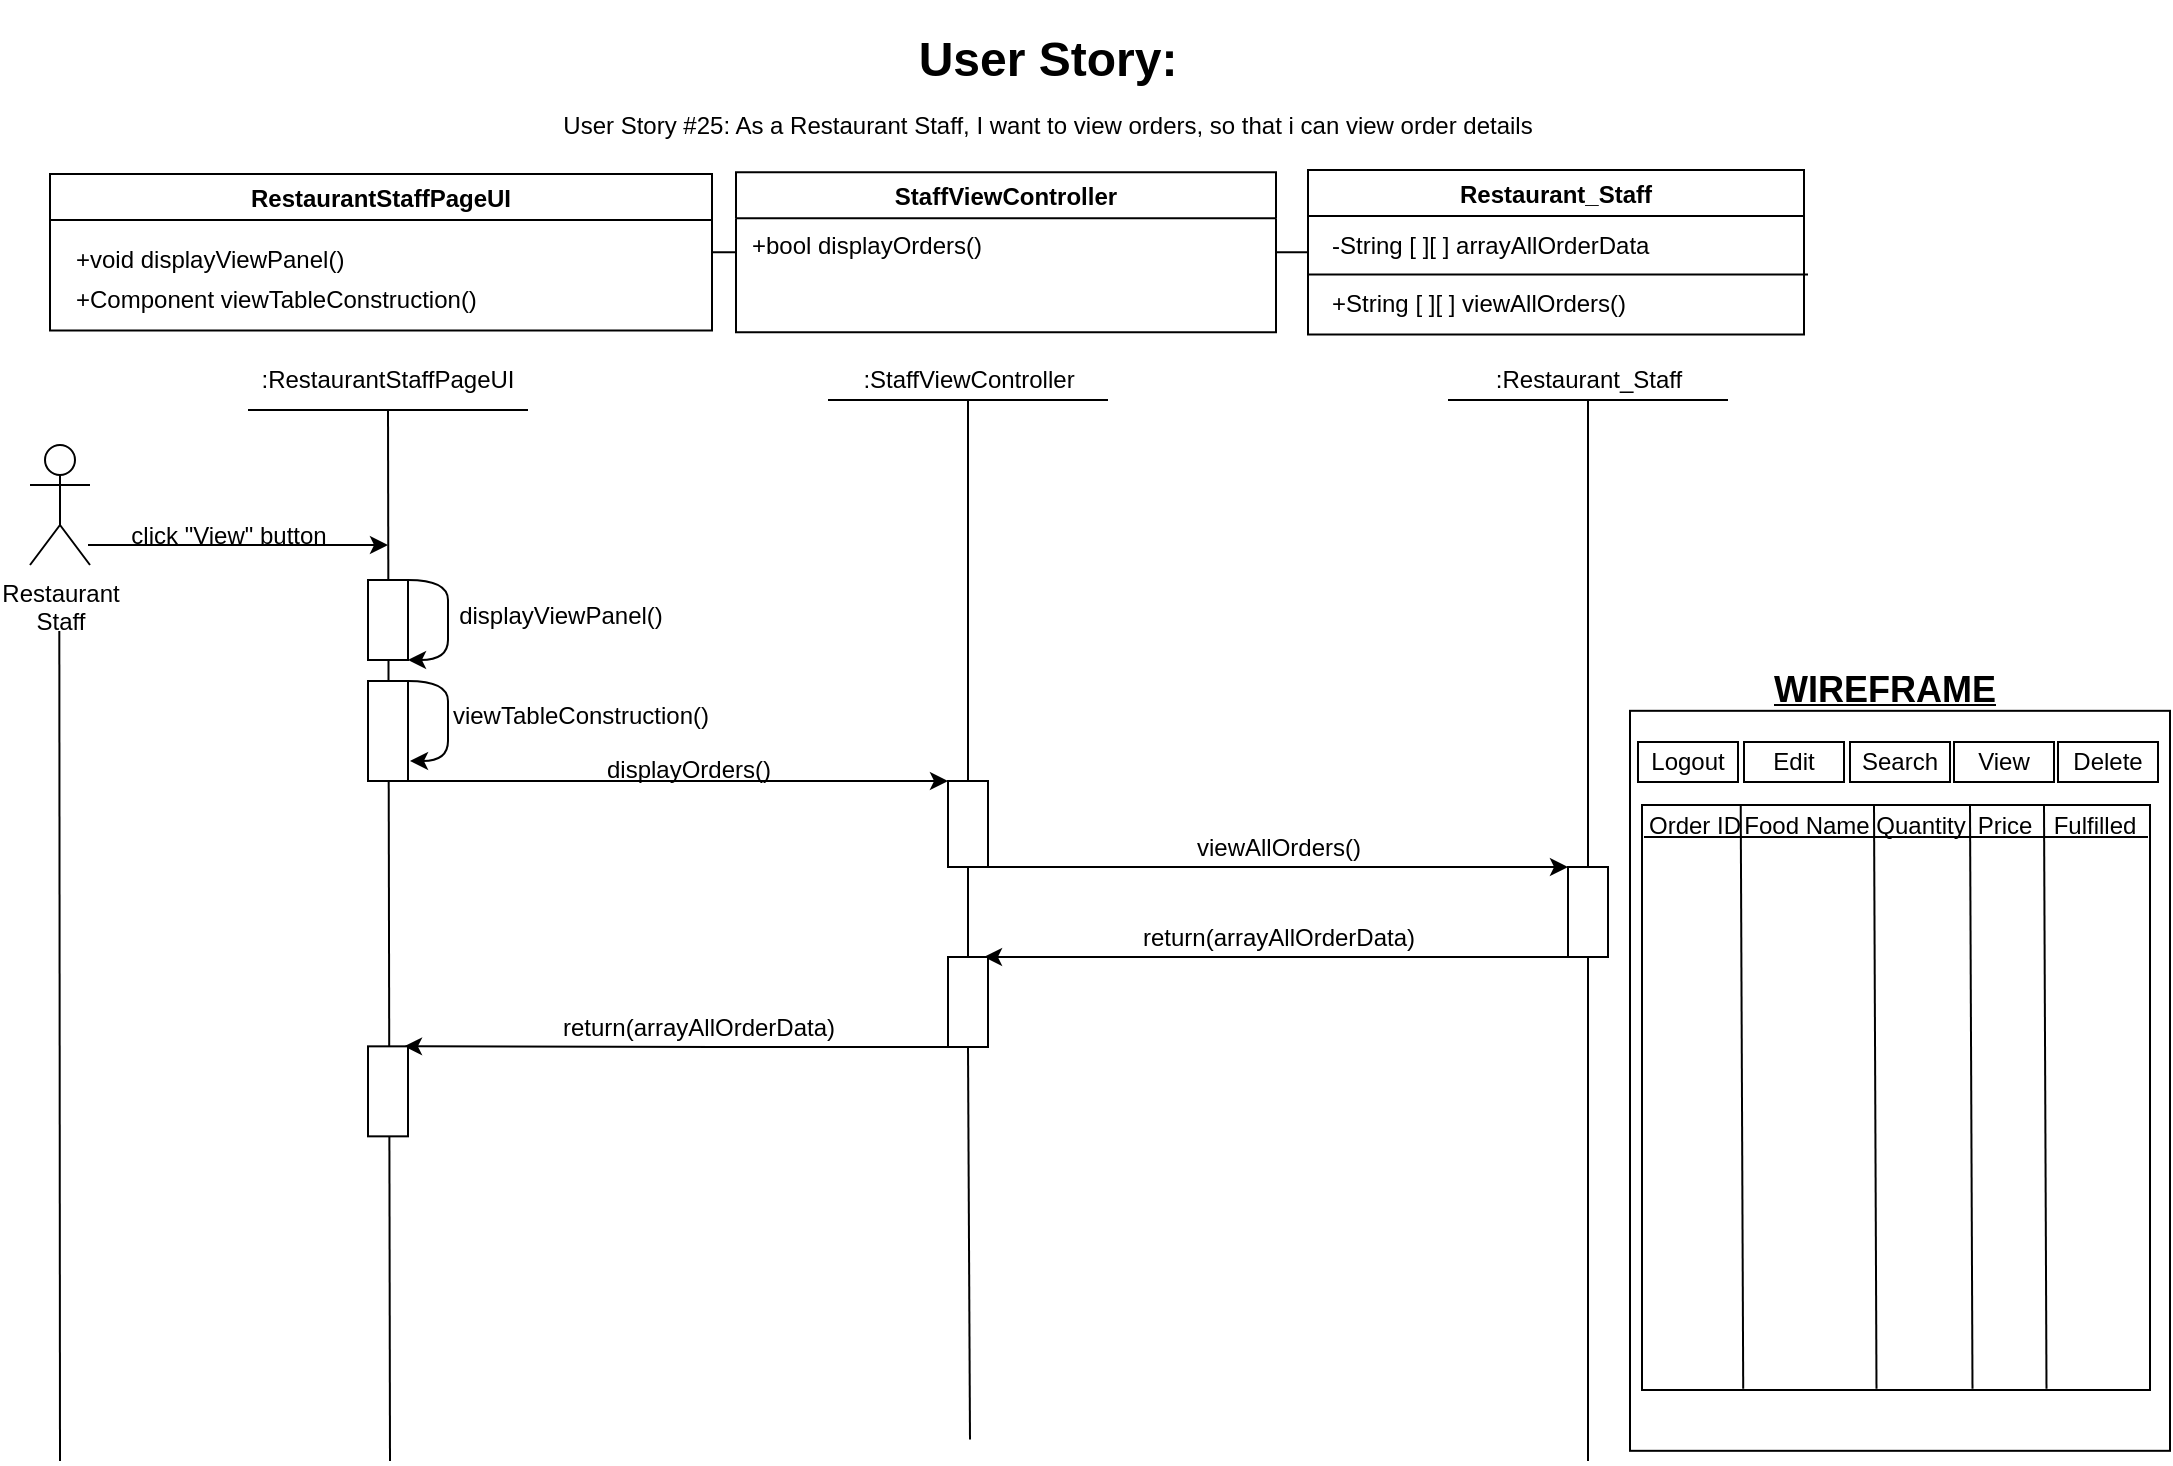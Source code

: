 <mxfile version="17.4.2" type="device"><diagram id="kgpKYQtTHZ0yAKxKKP6v" name="Page-1"><mxGraphModel dx="1237" dy="1293" grid="1" gridSize="10" guides="1" tooltips="1" connect="1" arrows="1" fold="1" page="1" pageScale="1" pageWidth="1100" pageHeight="850" math="0" shadow="0"><root><mxCell id="0"/><mxCell id="1" parent="0"/><mxCell id="jZgrcrFYeaZh8gr0yXMg-58" value="" style="endArrow=none;html=1;rounded=0;fontSize=17;" parent="1" edge="1"><mxGeometry width="50" height="50" relative="1" as="geometry"><mxPoint x="200" y="735.5" as="sourcePoint"/><mxPoint x="199" y="210" as="targetPoint"/></mxGeometry></mxCell><mxCell id="jZgrcrFYeaZh8gr0yXMg-41" value="" style="rounded=0;whiteSpace=wrap;html=1;" parent="1" vertex="1"><mxGeometry x="820" y="360.41" width="270" height="370" as="geometry"/></mxCell><mxCell id="jZgrcrFYeaZh8gr0yXMg-2" value="RestaurantStaffPageUI" style="swimlane;" parent="1" vertex="1"><mxGeometry x="30" y="92" width="331" height="78.25" as="geometry"/></mxCell><mxCell id="jZgrcrFYeaZh8gr0yXMg-3" value="+void displayViewPanel()" style="text;html=1;align=left;verticalAlign=middle;resizable=0;points=[];autosize=1;strokeColor=none;fillColor=none;" parent="jZgrcrFYeaZh8gr0yXMg-2" vertex="1"><mxGeometry x="11" y="32.75" width="150" height="20" as="geometry"/></mxCell><mxCell id="jZgrcrFYeaZh8gr0yXMg-5" value="+Component viewTableConstruction()" style="text;html=1;align=left;verticalAlign=middle;resizable=0;points=[];autosize=1;strokeColor=none;fillColor=none;" parent="jZgrcrFYeaZh8gr0yXMg-2" vertex="1"><mxGeometry x="11" y="52.75" width="220" height="20" as="geometry"/></mxCell><mxCell id="jZgrcrFYeaZh8gr0yXMg-6" value="StaffViewController" style="swimlane;startSize=23;" parent="1" vertex="1"><mxGeometry x="373" y="91.13" width="270" height="80" as="geometry"/></mxCell><mxCell id="jZgrcrFYeaZh8gr0yXMg-7" value="&lt;div style=&quot;text-align: left&quot;&gt;&lt;span&gt;+bool displayOrders()&lt;/span&gt;&lt;/div&gt;" style="text;html=1;align=center;verticalAlign=middle;resizable=0;points=[];autosize=1;strokeColor=none;fillColor=none;" parent="jZgrcrFYeaZh8gr0yXMg-6" vertex="1"><mxGeometry y="27.12" width="130" height="20" as="geometry"/></mxCell><mxCell id="jZgrcrFYeaZh8gr0yXMg-8" value="Restaurant_Staff" style="swimlane;" parent="1" vertex="1"><mxGeometry x="659" y="90" width="248" height="82.25" as="geometry"/></mxCell><mxCell id="jZgrcrFYeaZh8gr0yXMg-12" value="" style="endArrow=none;html=1;rounded=0;" parent="jZgrcrFYeaZh8gr0yXMg-8" edge="1"><mxGeometry width="50" height="50" relative="1" as="geometry"><mxPoint y="52.25" as="sourcePoint"/><mxPoint x="250" y="52.25" as="targetPoint"/></mxGeometry></mxCell><mxCell id="jZgrcrFYeaZh8gr0yXMg-13" value="&lt;div style=&quot;text-align: justify&quot;&gt;&lt;span&gt;+String [ ][ ] viewAllOrders()&lt;/span&gt;&lt;/div&gt;" style="text;html=1;align=left;verticalAlign=middle;resizable=0;points=[];autosize=1;strokeColor=none;fillColor=none;" parent="jZgrcrFYeaZh8gr0yXMg-8" vertex="1"><mxGeometry x="10" y="56.75" width="160" height="20" as="geometry"/></mxCell><mxCell id="8a033JhcUuYnLw-s18lT-4" value="-String [ ][ ] arrayAllOrderData" style="text;html=1;align=left;verticalAlign=middle;resizable=0;points=[];autosize=1;strokeColor=none;fillColor=none;" vertex="1" parent="jZgrcrFYeaZh8gr0yXMg-8"><mxGeometry x="10" y="28.25" width="170" height="20" as="geometry"/></mxCell><mxCell id="jZgrcrFYeaZh8gr0yXMg-15" value="" style="endArrow=none;html=1;rounded=0;exitX=1;exitY=0.5;exitDx=0;exitDy=0;entryX=0;entryY=0.5;entryDx=0;entryDy=0;" parent="1" source="jZgrcrFYeaZh8gr0yXMg-2" target="jZgrcrFYeaZh8gr0yXMg-6" edge="1"><mxGeometry width="50" height="50" relative="1" as="geometry"><mxPoint x="579" y="361.13" as="sourcePoint"/><mxPoint x="629" y="311.13" as="targetPoint"/></mxGeometry></mxCell><mxCell id="jZgrcrFYeaZh8gr0yXMg-16" value="" style="endArrow=none;html=1;rounded=0;entryX=0;entryY=0.5;entryDx=0;entryDy=0;exitX=1;exitY=0.5;exitDx=0;exitDy=0;" parent="1" source="jZgrcrFYeaZh8gr0yXMg-6" target="jZgrcrFYeaZh8gr0yXMg-8" edge="1"><mxGeometry width="50" height="50" relative="1" as="geometry"><mxPoint x="579" y="181.13" as="sourcePoint"/><mxPoint x="579" y="211.13" as="targetPoint"/></mxGeometry></mxCell><mxCell id="jZgrcrFYeaZh8gr0yXMg-17" style="edgeStyle=orthogonalEdgeStyle;rounded=0;orthogonalLoop=1;jettySize=auto;html=1;" parent="1" edge="1"><mxGeometry relative="1" as="geometry"><mxPoint x="199" y="277.5" as="targetPoint"/><Array as="points"><mxPoint x="99" y="277.5"/><mxPoint x="99" y="277.5"/></Array><mxPoint x="49" y="277.5" as="sourcePoint"/></mxGeometry></mxCell><mxCell id="jZgrcrFYeaZh8gr0yXMg-18" value="Restaurant&lt;br&gt;Staff" style="shape=umlActor;verticalLabelPosition=bottom;verticalAlign=top;html=1;outlineConnect=0;" parent="1" vertex="1"><mxGeometry x="20" y="227.5" width="30" height="60" as="geometry"/></mxCell><mxCell id="jZgrcrFYeaZh8gr0yXMg-19" value=":RestaurantStaffPageUI" style="text;html=1;strokeColor=none;fillColor=none;align=center;verticalAlign=middle;whiteSpace=wrap;rounded=0;" parent="1" vertex="1"><mxGeometry x="169" y="180" width="60" height="30" as="geometry"/></mxCell><mxCell id="jZgrcrFYeaZh8gr0yXMg-20" value=":StaffViewController" style="text;html=1;align=center;verticalAlign=middle;resizable=0;points=[];autosize=1;strokeColor=none;fillColor=none;" parent="1" vertex="1"><mxGeometry x="429" y="185" width="120" height="20" as="geometry"/></mxCell><mxCell id="jZgrcrFYeaZh8gr0yXMg-21" value=":Restaurant_Staff" style="text;html=1;align=center;verticalAlign=middle;resizable=0;points=[];autosize=1;strokeColor=none;fillColor=none;" parent="1" vertex="1"><mxGeometry x="744" y="185" width="110" height="20" as="geometry"/></mxCell><mxCell id="jZgrcrFYeaZh8gr0yXMg-22" value="" style="endArrow=none;html=1;rounded=0;" parent="1" edge="1"><mxGeometry width="50" height="50" relative="1" as="geometry"><mxPoint x="129" y="210" as="sourcePoint"/><mxPoint x="269.0" y="210" as="targetPoint"/></mxGeometry></mxCell><mxCell id="jZgrcrFYeaZh8gr0yXMg-23" value="" style="endArrow=none;html=1;rounded=0;" parent="1" edge="1"><mxGeometry width="50" height="50" relative="1" as="geometry"><mxPoint x="419.0" y="205" as="sourcePoint"/><mxPoint x="559" y="205" as="targetPoint"/></mxGeometry></mxCell><mxCell id="jZgrcrFYeaZh8gr0yXMg-24" value="" style="endArrow=none;html=1;rounded=0;" parent="1" edge="1"><mxGeometry width="50" height="50" relative="1" as="geometry"><mxPoint x="729" y="205" as="sourcePoint"/><mxPoint x="869" y="205" as="targetPoint"/></mxGeometry></mxCell><mxCell id="jZgrcrFYeaZh8gr0yXMg-27" value="" style="endArrow=classic;html=1;rounded=0;entryX=0;entryY=0;entryDx=0;entryDy=0;" parent="1" edge="1"><mxGeometry width="50" height="50" relative="1" as="geometry"><mxPoint x="199" y="395.5" as="sourcePoint"/><mxPoint x="479" y="395.5" as="targetPoint"/></mxGeometry></mxCell><mxCell id="jZgrcrFYeaZh8gr0yXMg-28" value="&lt;div style=&quot;text-align: left&quot;&gt;&lt;span&gt;displayOrders()&lt;/span&gt;&lt;/div&gt;" style="text;html=1;align=center;verticalAlign=middle;resizable=0;points=[];autosize=1;strokeColor=none;fillColor=none;" parent="1" vertex="1"><mxGeometry x="299" y="379.5" width="100" height="20" as="geometry"/></mxCell><mxCell id="jZgrcrFYeaZh8gr0yXMg-29" style="edgeStyle=orthogonalEdgeStyle;rounded=0;orthogonalLoop=1;jettySize=auto;html=1;exitX=1;exitY=1;exitDx=0;exitDy=0;entryX=0;entryY=0;entryDx=0;entryDy=0;" parent="1" source="jZgrcrFYeaZh8gr0yXMg-57" target="jZgrcrFYeaZh8gr0yXMg-53" edge="1"><mxGeometry relative="1" as="geometry"><Array as="points"><mxPoint x="713" y="438.5"/><mxPoint x="713" y="438.5"/></Array><mxPoint x="499" y="443.5" as="sourcePoint"/></mxGeometry></mxCell><mxCell id="jZgrcrFYeaZh8gr0yXMg-30" value="" style="endArrow=none;html=1;rounded=0;startArrow=none;entryX=0.5;entryY=1;entryDx=0;entryDy=0;entryPerimeter=0;" parent="1" source="jZgrcrFYeaZh8gr0yXMg-100" target="jZgrcrFYeaZh8gr0yXMg-20" edge="1"><mxGeometry width="50" height="50" relative="1" as="geometry"><mxPoint x="489" y="882.5" as="sourcePoint"/><mxPoint x="487" y="200" as="targetPoint"/></mxGeometry></mxCell><mxCell id="jZgrcrFYeaZh8gr0yXMg-31" value="&lt;span style=&quot;text-align: justify&quot;&gt;viewAllOrders(&lt;/span&gt;&lt;span style=&quot;text-align: justify&quot;&gt;)&lt;/span&gt;" style="text;html=1;align=center;verticalAlign=middle;resizable=0;points=[];autosize=1;strokeColor=none;fillColor=none;" parent="1" vertex="1"><mxGeometry x="594" y="418.5" width="100" height="20" as="geometry"/></mxCell><mxCell id="jZgrcrFYeaZh8gr0yXMg-34" value="" style="endArrow=none;html=1;rounded=0;entryX=0.5;entryY=0.982;entryDx=0;entryDy=0;entryPerimeter=0;" parent="1" target="jZgrcrFYeaZh8gr0yXMg-21" edge="1"><mxGeometry width="50" height="50" relative="1" as="geometry"><mxPoint x="799" y="735.5" as="sourcePoint"/><mxPoint x="799" y="210" as="targetPoint"/></mxGeometry></mxCell><mxCell id="jZgrcrFYeaZh8gr0yXMg-42" value="Logout" style="rounded=0;whiteSpace=wrap;html=1;" parent="1" vertex="1"><mxGeometry x="824" y="376" width="50" height="20" as="geometry"/></mxCell><mxCell id="jZgrcrFYeaZh8gr0yXMg-43" value="Edit" style="rounded=0;whiteSpace=wrap;html=1;" parent="1" vertex="1"><mxGeometry x="877" y="376" width="50" height="20" as="geometry"/></mxCell><mxCell id="jZgrcrFYeaZh8gr0yXMg-44" value="Search" style="rounded=0;whiteSpace=wrap;html=1;" parent="1" vertex="1"><mxGeometry x="930" y="376" width="50" height="20" as="geometry"/></mxCell><mxCell id="jZgrcrFYeaZh8gr0yXMg-45" value="View" style="rounded=0;whiteSpace=wrap;html=1;" parent="1" vertex="1"><mxGeometry x="982" y="376" width="50" height="20" as="geometry"/></mxCell><mxCell id="jZgrcrFYeaZh8gr0yXMg-46" value="Delete" style="rounded=0;whiteSpace=wrap;html=1;" parent="1" vertex="1"><mxGeometry x="1034" y="376" width="50" height="20" as="geometry"/></mxCell><mxCell id="jZgrcrFYeaZh8gr0yXMg-52" value="&lt;b&gt;&lt;u&gt;&lt;font style=&quot;font-size: 18px&quot;&gt;WIREFRAME&lt;/font&gt;&lt;/u&gt;&lt;/b&gt;" style="text;html=1;align=center;verticalAlign=middle;resizable=0;points=[];autosize=1;strokeColor=none;fillColor=none;" parent="1" vertex="1"><mxGeometry x="882" y="340.41" width="130" height="20" as="geometry"/></mxCell><mxCell id="jZgrcrFYeaZh8gr0yXMg-102" style="edgeStyle=orthogonalEdgeStyle;rounded=0;orthogonalLoop=1;jettySize=auto;html=1;exitX=0;exitY=1;exitDx=0;exitDy=0;entryX=0.5;entryY=0;entryDx=0;entryDy=0;fontSize=12;" parent="1" edge="1"><mxGeometry relative="1" as="geometry"><mxPoint x="797" y="483.5" as="sourcePoint"/><mxPoint x="497" y="483.5" as="targetPoint"/><Array as="points"><mxPoint x="653" y="483.5"/><mxPoint x="653" y="483.5"/></Array></mxGeometry></mxCell><mxCell id="jZgrcrFYeaZh8gr0yXMg-53" value="" style="rounded=0;whiteSpace=wrap;html=1;" parent="1" vertex="1"><mxGeometry x="789" y="438.5" width="20" height="45" as="geometry"/></mxCell><mxCell id="jZgrcrFYeaZh8gr0yXMg-54" value="click &quot;View&quot; button" style="text;html=1;align=center;verticalAlign=middle;resizable=0;points=[];autosize=1;strokeColor=none;fillColor=none;" parent="1" vertex="1"><mxGeometry x="64" y="262.5" width="110" height="20" as="geometry"/></mxCell><mxCell id="jZgrcrFYeaZh8gr0yXMg-57" value="" style="rounded=0;whiteSpace=wrap;html=1;" parent="1" vertex="1"><mxGeometry x="479" y="395.5" width="20" height="43" as="geometry"/></mxCell><mxCell id="jZgrcrFYeaZh8gr0yXMg-63" value="" style="curved=1;endArrow=classic;html=1;rounded=0;entryX=1;entryY=1;entryDx=0;entryDy=0;exitX=1;exitY=0;exitDx=0;exitDy=0;" parent="1" source="jZgrcrFYeaZh8gr0yXMg-64" target="jZgrcrFYeaZh8gr0yXMg-64" edge="1"><mxGeometry width="50" height="50" relative="1" as="geometry"><mxPoint x="209" y="355" as="sourcePoint"/><mxPoint x="259" y="305" as="targetPoint"/><Array as="points"><mxPoint x="229" y="295"/><mxPoint x="229" y="315"/><mxPoint x="229" y="335"/></Array></mxGeometry></mxCell><mxCell id="jZgrcrFYeaZh8gr0yXMg-64" value="" style="rounded=0;whiteSpace=wrap;html=1;" parent="1" vertex="1"><mxGeometry x="189" y="295" width="20" height="40" as="geometry"/></mxCell><mxCell id="jZgrcrFYeaZh8gr0yXMg-65" value="&lt;span style=&quot;font-size: 12px&quot;&gt;displayViewPanel()&lt;/span&gt;" style="text;html=1;align=center;verticalAlign=middle;resizable=0;points=[];autosize=1;strokeColor=none;fillColor=none;fontSize=16;" parent="1" vertex="1"><mxGeometry x="225" y="296" width="120" height="30" as="geometry"/></mxCell><mxCell id="jZgrcrFYeaZh8gr0yXMg-84" value="" style="rounded=0;whiteSpace=wrap;html=1;" parent="1" vertex="1"><mxGeometry x="826" y="407.5" width="254" height="292.5" as="geometry"/></mxCell><mxCell id="jZgrcrFYeaZh8gr0yXMg-85" value="Order ID" style="text;html=1;align=center;verticalAlign=middle;resizable=0;points=[];autosize=1;strokeColor=none;fillColor=none;" parent="1" vertex="1"><mxGeometry x="822" y="407.5" width="60" height="20" as="geometry"/></mxCell><mxCell id="jZgrcrFYeaZh8gr0yXMg-86" value="Food Name" style="text;html=1;align=center;verticalAlign=middle;resizable=0;points=[];autosize=1;strokeColor=none;fillColor=none;" parent="1" vertex="1"><mxGeometry x="868" y="407.5" width="80" height="20" as="geometry"/></mxCell><mxCell id="jZgrcrFYeaZh8gr0yXMg-87" value="Quantity" style="text;html=1;align=center;verticalAlign=middle;resizable=0;points=[];autosize=1;strokeColor=none;fillColor=none;" parent="1" vertex="1"><mxGeometry x="935" y="407.5" width="60" height="20" as="geometry"/></mxCell><mxCell id="jZgrcrFYeaZh8gr0yXMg-88" value="Price" style="text;html=1;align=center;verticalAlign=middle;resizable=0;points=[];autosize=1;strokeColor=none;fillColor=none;" parent="1" vertex="1"><mxGeometry x="987" y="407.5" width="40" height="20" as="geometry"/></mxCell><mxCell id="jZgrcrFYeaZh8gr0yXMg-90" value="" style="endArrow=none;html=1;rounded=0;entryX=0.033;entryY=-0.067;entryDx=0;entryDy=0;entryPerimeter=0;exitX=0.215;exitY=0.998;exitDx=0;exitDy=0;exitPerimeter=0;" parent="1" edge="1"><mxGeometry width="50" height="50" relative="1" as="geometry"><mxPoint x="876.61" y="699.415" as="sourcePoint"/><mxPoint x="875.36" y="407.5" as="targetPoint"/></mxGeometry></mxCell><mxCell id="jZgrcrFYeaZh8gr0yXMg-94" value="" style="endArrow=none;html=1;rounded=0;exitX=0.194;exitY=0.99;exitDx=0;exitDy=0;exitPerimeter=0;" parent="1" edge="1"><mxGeometry width="50" height="50" relative="1" as="geometry"><mxPoint x="826.996" y="423.5" as="sourcePoint"/><mxPoint x="1079" y="423.5" as="targetPoint"/></mxGeometry></mxCell><mxCell id="jZgrcrFYeaZh8gr0yXMg-99" value="&lt;h1&gt;User Story:&lt;br&gt;&lt;font style=&quot;font-size: 12px ; font-weight: normal&quot;&gt;User Story #25: As a Restaurant Staff, I want to view orders, so that i can view order details&lt;/font&gt;&lt;/h1&gt;" style="text;html=1;strokeColor=none;fillColor=none;spacing=5;spacingTop=-20;whiteSpace=wrap;overflow=hidden;rounded=0;align=center;" parent="1" vertex="1"><mxGeometry x="239" y="15" width="580" height="100" as="geometry"/></mxCell><mxCell id="jZgrcrFYeaZh8gr0yXMg-100" value="" style="rounded=0;whiteSpace=wrap;html=1;" parent="1" vertex="1"><mxGeometry x="479" y="483.5" width="20" height="45" as="geometry"/></mxCell><mxCell id="jZgrcrFYeaZh8gr0yXMg-101" value="" style="endArrow=none;html=1;rounded=0;startArrow=none;entryX=0.5;entryY=1;entryDx=0;entryDy=0;entryPerimeter=0;" parent="1" target="jZgrcrFYeaZh8gr0yXMg-100" edge="1"><mxGeometry width="50" height="50" relative="1" as="geometry"><mxPoint x="490" y="724.77" as="sourcePoint"/><mxPoint x="489" y="194.27" as="targetPoint"/></mxGeometry></mxCell><mxCell id="jZgrcrFYeaZh8gr0yXMg-103" value="return(arrayAllOrderData)" style="text;html=1;align=center;verticalAlign=middle;resizable=0;points=[];autosize=1;strokeColor=none;fillColor=none;fontSize=12;" parent="1" vertex="1"><mxGeometry x="569" y="463.83" width="150" height="20" as="geometry"/></mxCell><mxCell id="jZgrcrFYeaZh8gr0yXMg-104" style="edgeStyle=orthogonalEdgeStyle;rounded=0;orthogonalLoop=1;jettySize=auto;html=1;entryX=0.5;entryY=0;entryDx=0;entryDy=0;fontSize=12;" parent="1" edge="1"><mxGeometry relative="1" as="geometry"><mxPoint x="483" y="528.5" as="sourcePoint"/><mxPoint x="207" y="528.17" as="targetPoint"/><Array as="points"><mxPoint x="363" y="528.17"/><mxPoint x="363" y="528.17"/></Array></mxGeometry></mxCell><mxCell id="jZgrcrFYeaZh8gr0yXMg-105" value="" style="rounded=0;whiteSpace=wrap;html=1;" parent="1" vertex="1"><mxGeometry x="189" y="528.17" width="20" height="45" as="geometry"/></mxCell><mxCell id="jZgrcrFYeaZh8gr0yXMg-106" value="return(arrayAllOrderData)" style="text;html=1;align=center;verticalAlign=middle;resizable=0;points=[];autosize=1;strokeColor=none;fillColor=none;fontSize=12;" parent="1" vertex="1"><mxGeometry x="279" y="508.5" width="150" height="20" as="geometry"/></mxCell><mxCell id="zjGWkaBwXdOVX580WXJV-7" value="" style="endArrow=none;html=1;rounded=0;" parent="1" edge="1"><mxGeometry width="50" height="50" relative="1" as="geometry"><mxPoint x="35" y="735.5" as="sourcePoint"/><mxPoint x="34.66" y="320.5" as="targetPoint"/></mxGeometry></mxCell><mxCell id="8a033JhcUuYnLw-s18lT-1" value="" style="curved=1;endArrow=classic;html=1;rounded=0;exitX=1;exitY=0;exitDx=0;exitDy=0;" edge="1" parent="1" source="8a033JhcUuYnLw-s18lT-2"><mxGeometry width="50" height="50" relative="1" as="geometry"><mxPoint x="209" y="405.5" as="sourcePoint"/><mxPoint x="210" y="385.5" as="targetPoint"/><Array as="points"><mxPoint x="229" y="345.5"/><mxPoint x="229" y="365.5"/><mxPoint x="229" y="385.5"/></Array></mxGeometry></mxCell><mxCell id="8a033JhcUuYnLw-s18lT-2" value="" style="rounded=0;whiteSpace=wrap;html=1;" vertex="1" parent="1"><mxGeometry x="189" y="345.5" width="20" height="50" as="geometry"/></mxCell><mxCell id="8a033JhcUuYnLw-s18lT-3" value="&lt;span style=&quot;font-size: 12px&quot;&gt;viewTableConstruction()&lt;/span&gt;" style="text;html=1;align=center;verticalAlign=middle;resizable=0;points=[];autosize=1;strokeColor=none;fillColor=none;fontSize=16;" vertex="1" parent="1"><mxGeometry x="225" y="345.5" width="140" height="30" as="geometry"/></mxCell><mxCell id="8a033JhcUuYnLw-s18lT-8" value="" style="endArrow=none;html=1;rounded=0;entryX=0.033;entryY=-0.067;entryDx=0;entryDy=0;entryPerimeter=0;exitX=0.215;exitY=0.998;exitDx=0;exitDy=0;exitPerimeter=0;" edge="1" parent="1"><mxGeometry width="50" height="50" relative="1" as="geometry"><mxPoint x="943.25" y="699.415" as="sourcePoint"/><mxPoint x="942.0" y="407.5" as="targetPoint"/></mxGeometry></mxCell><mxCell id="8a033JhcUuYnLw-s18lT-9" value="" style="endArrow=none;html=1;rounded=0;entryX=0.033;entryY=-0.067;entryDx=0;entryDy=0;entryPerimeter=0;exitX=0.215;exitY=0.998;exitDx=0;exitDy=0;exitPerimeter=0;" edge="1" parent="1"><mxGeometry width="50" height="50" relative="1" as="geometry"><mxPoint x="991.25" y="699.415" as="sourcePoint"/><mxPoint x="990.0" y="407.5" as="targetPoint"/></mxGeometry></mxCell><mxCell id="8a033JhcUuYnLw-s18lT-10" value="" style="endArrow=none;html=1;rounded=0;entryX=0.033;entryY=-0.067;entryDx=0;entryDy=0;entryPerimeter=0;exitX=0.215;exitY=0.998;exitDx=0;exitDy=0;exitPerimeter=0;" edge="1" parent="1"><mxGeometry width="50" height="50" relative="1" as="geometry"><mxPoint x="1028.25" y="699.415" as="sourcePoint"/><mxPoint x="1027" y="407.5" as="targetPoint"/></mxGeometry></mxCell><mxCell id="8a033JhcUuYnLw-s18lT-11" value="Fulfilled" style="text;html=1;align=center;verticalAlign=middle;resizable=0;points=[];autosize=1;strokeColor=none;fillColor=none;" vertex="1" parent="1"><mxGeometry x="1022" y="407.5" width="60" height="20" as="geometry"/></mxCell></root></mxGraphModel></diagram></mxfile>